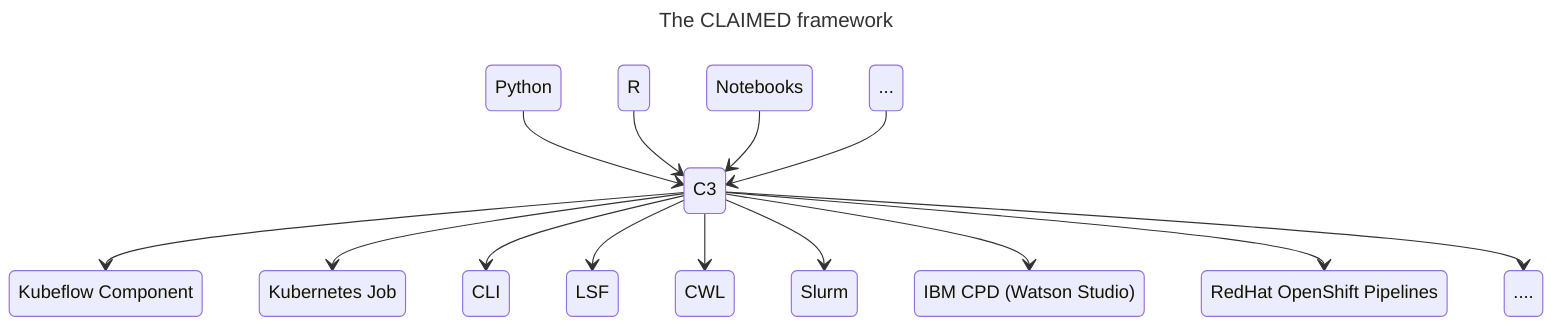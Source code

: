 ---
title: The CLAIMED framework
---
stateDiagram-v2
    Python --> C3
    R --> C3
    Notebooks --> C3
    ... --> C3
    C3 --> Kubeflow&nbsp;Component
    C3 --> Kubernetes&nbsp;Job
    C3 --> CLI
    C3 --> LSF
    C3 --> CWL
    C3 --> Slurm
    C3 --> IBM&nbsp;CPD&nbsp;(Watson&nbsp;Studio)
    C3 --> RedHat&nbsp;OpenShift&nbsp;Pipelines
    C3 --> ....